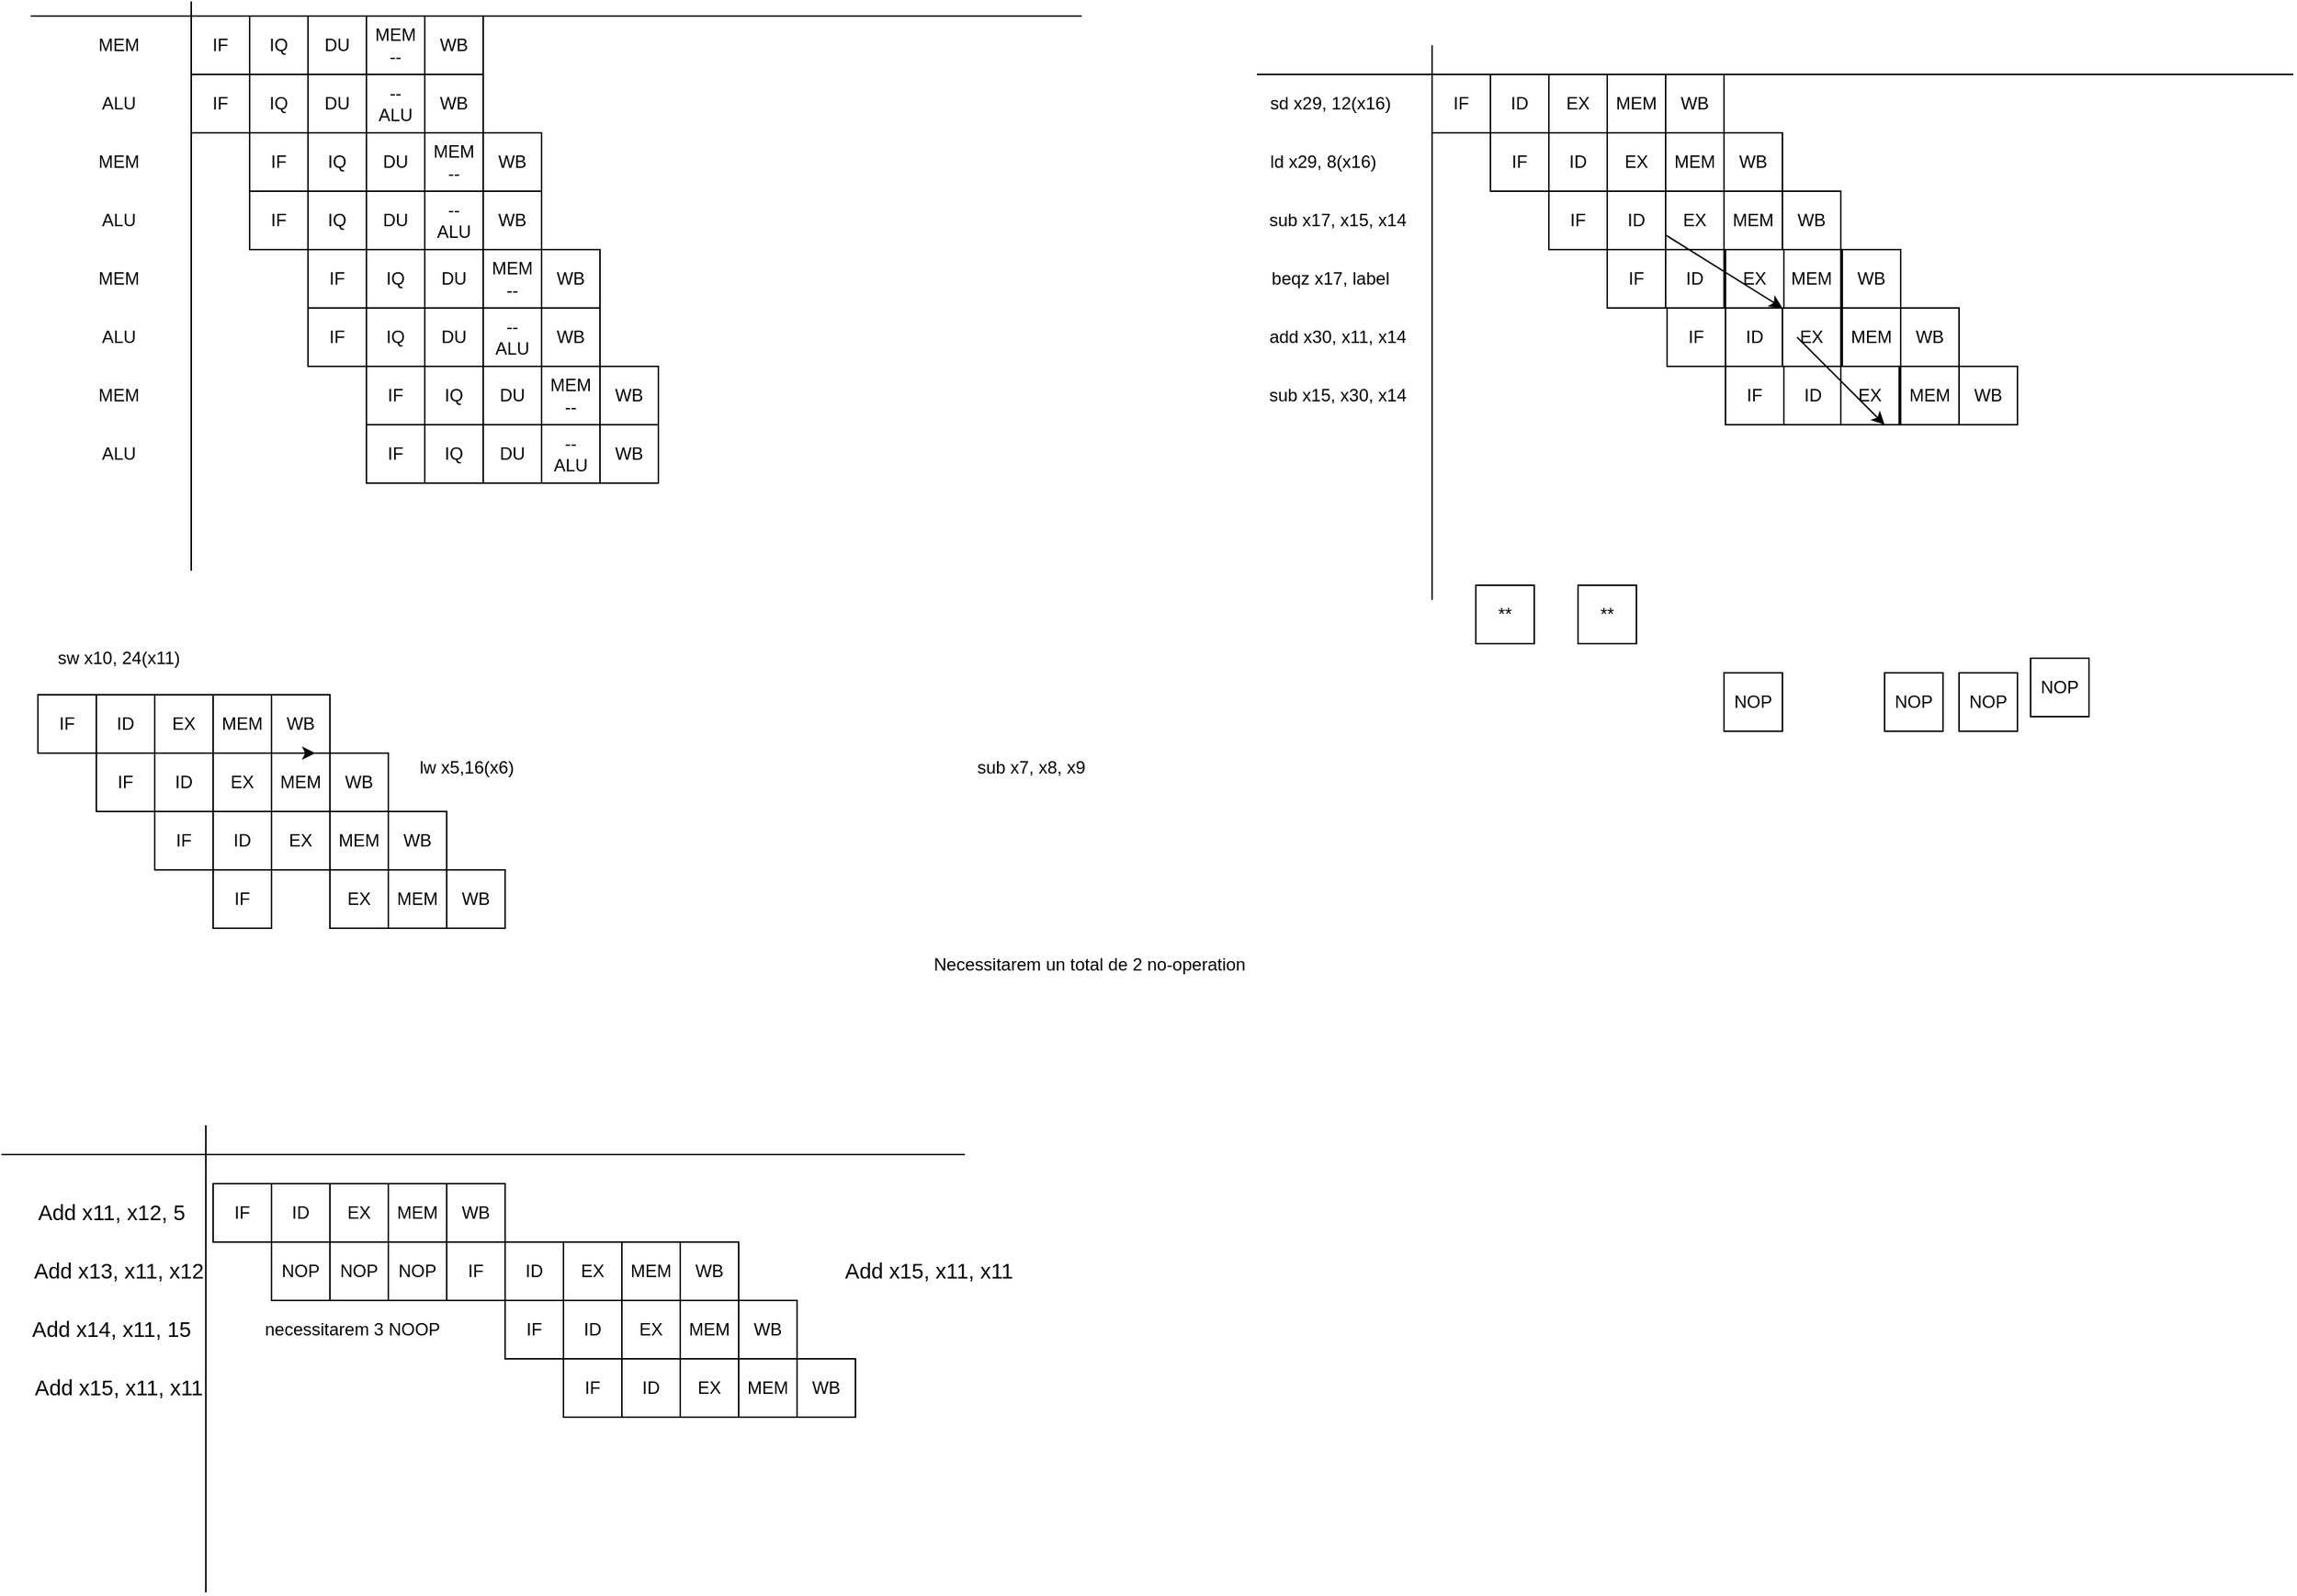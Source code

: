 <mxfile version="13.9.7" type="google"><diagram id="5L3WBymScfAvY_cFjrX3" name="Page-1"><mxGraphModel dx="1165" dy="537" grid="1" gridSize="10" guides="1" tooltips="1" connect="1" arrows="1" fold="1" page="1" pageScale="1" pageWidth="827" pageHeight="1169" math="0" shadow="0"><root><mxCell id="0"/><mxCell id="1" parent="0"/><mxCell id="QyxEplbUeg0RJo3wpiCX-1" value="MEM" style="text;html=1;align=center;verticalAlign=middle;resizable=0;points=[];autosize=1;" vertex="1" parent="1"><mxGeometry x="80" y="50" width="40" height="20" as="geometry"/></mxCell><mxCell id="QyxEplbUeg0RJo3wpiCX-2" value="lw&amp;nbsp;x5,16(x6)&amp;nbsp;" style="text;html=1;align=center;verticalAlign=middle;resizable=0;points=[];autosize=1;" vertex="1" parent="1"><mxGeometry x="300" y="545" width="80" height="20" as="geometry"/></mxCell><mxCell id="QyxEplbUeg0RJo3wpiCX-3" value="sub&amp;nbsp;x7, x8, x9" style="text;html=1;align=center;verticalAlign=middle;resizable=0;points=[];autosize=1;" vertex="1" parent="1"><mxGeometry x="680" y="545" width="90" height="20" as="geometry"/></mxCell><mxCell id="QyxEplbUeg0RJo3wpiCX-4" value="" style="endArrow=none;html=1;" edge="1" parent="1"><mxGeometry width="50" height="50" relative="1" as="geometry"><mxPoint x="40" y="40" as="sourcePoint"/><mxPoint x="760" y="40" as="targetPoint"/></mxGeometry></mxCell><mxCell id="QyxEplbUeg0RJo3wpiCX-5" value="sw&amp;nbsp;x10, 24(x11)" style="text;html=1;align=center;verticalAlign=middle;resizable=0;points=[];autosize=1;" vertex="1" parent="1"><mxGeometry x="50" y="470" width="100" height="20" as="geometry"/></mxCell><mxCell id="QyxEplbUeg0RJo3wpiCX-6" value="" style="endArrow=none;html=1;" edge="1" parent="1"><mxGeometry width="50" height="50" relative="1" as="geometry"><mxPoint x="150" y="420" as="sourcePoint"/><mxPoint x="150" y="30" as="targetPoint"/></mxGeometry></mxCell><mxCell id="QyxEplbUeg0RJo3wpiCX-7" value="IF" style="whiteSpace=wrap;html=1;" vertex="1" parent="1"><mxGeometry x="150" y="40" width="40" height="40" as="geometry"/></mxCell><mxCell id="QyxEplbUeg0RJo3wpiCX-8" value="IQ" style="whiteSpace=wrap;html=1;" vertex="1" parent="1"><mxGeometry x="190" y="40" width="40" height="40" as="geometry"/></mxCell><mxCell id="QyxEplbUeg0RJo3wpiCX-11" value="DU" style="whiteSpace=wrap;html=1;" vertex="1" parent="1"><mxGeometry x="230" y="40" width="40" height="40" as="geometry"/></mxCell><mxCell id="QyxEplbUeg0RJo3wpiCX-12" value="MEM&lt;br&gt;--" style="whiteSpace=wrap;html=1;" vertex="1" parent="1"><mxGeometry x="270" y="40" width="40" height="40" as="geometry"/></mxCell><mxCell id="QyxEplbUeg0RJo3wpiCX-13" value="WB" style="whiteSpace=wrap;html=1;" vertex="1" parent="1"><mxGeometry x="310" y="40" width="40" height="40" as="geometry"/></mxCell><mxCell id="QyxEplbUeg0RJo3wpiCX-14" value="IF" style="whiteSpace=wrap;html=1;" vertex="1" parent="1"><mxGeometry x="150" y="80" width="40" height="40" as="geometry"/></mxCell><mxCell id="QyxEplbUeg0RJo3wpiCX-15" value="NOP" style="whiteSpace=wrap;html=1;" vertex="1" parent="1"><mxGeometry x="205" y="880" width="40" height="40" as="geometry"/></mxCell><mxCell id="QyxEplbUeg0RJo3wpiCX-17" value="IQ" style="whiteSpace=wrap;html=1;" vertex="1" parent="1"><mxGeometry x="190" y="80" width="40" height="40" as="geometry"/></mxCell><mxCell id="QyxEplbUeg0RJo3wpiCX-18" value="NOP" style="whiteSpace=wrap;html=1;" vertex="1" parent="1"><mxGeometry x="245" y="880" width="40" height="40" as="geometry"/></mxCell><mxCell id="QyxEplbUeg0RJo3wpiCX-19" value="--&lt;br&gt;ALU" style="whiteSpace=wrap;html=1;" vertex="1" parent="1"><mxGeometry x="270" y="80" width="40" height="40" as="geometry"/></mxCell><mxCell id="QyxEplbUeg0RJo3wpiCX-32" value="Necessitarem un total de 2 no-operation" style="text;html=1;align=center;verticalAlign=middle;resizable=0;points=[];autosize=1;" vertex="1" parent="1"><mxGeometry x="650" y="680" width="230" height="20" as="geometry"/></mxCell><mxCell id="QyxEplbUeg0RJo3wpiCX-35" value="DU" style="whiteSpace=wrap;html=1;" vertex="1" parent="1"><mxGeometry x="230" y="80" width="40" height="40" as="geometry"/></mxCell><mxCell id="QyxEplbUeg0RJo3wpiCX-66" value="IF" style="whiteSpace=wrap;html=1;" vertex="1" parent="1"><mxGeometry x="45" y="505" width="40" height="40" as="geometry"/></mxCell><mxCell id="QyxEplbUeg0RJo3wpiCX-67" value="ID" style="whiteSpace=wrap;html=1;" vertex="1" parent="1"><mxGeometry x="85" y="505" width="40" height="40" as="geometry"/></mxCell><mxCell id="QyxEplbUeg0RJo3wpiCX-68" value="MEM" style="whiteSpace=wrap;html=1;" vertex="1" parent="1"><mxGeometry x="165" y="505" width="40" height="40" as="geometry"/></mxCell><mxCell id="QyxEplbUeg0RJo3wpiCX-69" value="WB" style="whiteSpace=wrap;html=1;" vertex="1" parent="1"><mxGeometry x="205" y="505" width="40" height="40" as="geometry"/></mxCell><mxCell id="QyxEplbUeg0RJo3wpiCX-70" value="EX" style="whiteSpace=wrap;html=1;" vertex="1" parent="1"><mxGeometry x="125" y="505" width="40" height="40" as="geometry"/></mxCell><mxCell id="QyxEplbUeg0RJo3wpiCX-71" value="IF" style="whiteSpace=wrap;html=1;" vertex="1" parent="1"><mxGeometry x="85" y="545" width="40" height="40" as="geometry"/></mxCell><mxCell id="QyxEplbUeg0RJo3wpiCX-72" value="ID" style="whiteSpace=wrap;html=1;" vertex="1" parent="1"><mxGeometry x="125" y="545" width="40" height="40" as="geometry"/></mxCell><mxCell id="QyxEplbUeg0RJo3wpiCX-73" value="MEM" style="whiteSpace=wrap;html=1;" vertex="1" parent="1"><mxGeometry x="205" y="545" width="40" height="40" as="geometry"/></mxCell><mxCell id="QyxEplbUeg0RJo3wpiCX-74" value="WB" style="whiteSpace=wrap;html=1;" vertex="1" parent="1"><mxGeometry x="245" y="545" width="40" height="40" as="geometry"/></mxCell><mxCell id="QyxEplbUeg0RJo3wpiCX-75" value="EX" style="whiteSpace=wrap;html=1;" vertex="1" parent="1"><mxGeometry x="165" y="545" width="40" height="40" as="geometry"/></mxCell><mxCell id="QyxEplbUeg0RJo3wpiCX-76" value="IF" style="whiteSpace=wrap;html=1;" vertex="1" parent="1"><mxGeometry x="125" y="585" width="40" height="40" as="geometry"/></mxCell><mxCell id="QyxEplbUeg0RJo3wpiCX-77" value="ID" style="whiteSpace=wrap;html=1;" vertex="1" parent="1"><mxGeometry x="165" y="585" width="40" height="40" as="geometry"/></mxCell><mxCell id="QyxEplbUeg0RJo3wpiCX-78" value="MEM" style="whiteSpace=wrap;html=1;" vertex="1" parent="1"><mxGeometry x="245" y="585" width="40" height="40" as="geometry"/></mxCell><mxCell id="QyxEplbUeg0RJo3wpiCX-79" value="WB" style="whiteSpace=wrap;html=1;" vertex="1" parent="1"><mxGeometry x="285" y="585" width="40" height="40" as="geometry"/></mxCell><mxCell id="QyxEplbUeg0RJo3wpiCX-80" value="EX" style="whiteSpace=wrap;html=1;" vertex="1" parent="1"><mxGeometry x="205" y="585" width="40" height="40" as="geometry"/></mxCell><mxCell id="QyxEplbUeg0RJo3wpiCX-81" value="IF" style="whiteSpace=wrap;html=1;" vertex="1" parent="1"><mxGeometry x="165" y="625" width="40" height="40" as="geometry"/></mxCell><mxCell id="QyxEplbUeg0RJo3wpiCX-82" value="MEM" style="whiteSpace=wrap;html=1;" vertex="1" parent="1"><mxGeometry x="285" y="625" width="40" height="40" as="geometry"/></mxCell><mxCell id="QyxEplbUeg0RJo3wpiCX-83" value="WB" style="whiteSpace=wrap;html=1;" vertex="1" parent="1"><mxGeometry x="325" y="625" width="40" height="40" as="geometry"/></mxCell><mxCell id="QyxEplbUeg0RJo3wpiCX-84" value="EX" style="whiteSpace=wrap;html=1;" vertex="1" parent="1"><mxGeometry x="245" y="625" width="40" height="40" as="geometry"/></mxCell><mxCell id="QyxEplbUeg0RJo3wpiCX-85" style="edgeStyle=orthogonalEdgeStyle;rounded=0;orthogonalLoop=1;jettySize=auto;html=1;exitX=0.5;exitY=1;exitDx=0;exitDy=0;entryX=0.75;entryY=1;entryDx=0;entryDy=0;" edge="1" parent="1" source="QyxEplbUeg0RJo3wpiCX-69" target="QyxEplbUeg0RJo3wpiCX-69"><mxGeometry relative="1" as="geometry"/></mxCell><mxCell id="QyxEplbUeg0RJo3wpiCX-86" value="IF" style="whiteSpace=wrap;html=1;" vertex="1" parent="1"><mxGeometry x="190" y="120" width="40" height="40" as="geometry"/></mxCell><mxCell id="QyxEplbUeg0RJo3wpiCX-87" value="IQ" style="whiteSpace=wrap;html=1;" vertex="1" parent="1"><mxGeometry x="230" y="120" width="40" height="40" as="geometry"/></mxCell><mxCell id="QyxEplbUeg0RJo3wpiCX-88" value="DU" style="whiteSpace=wrap;html=1;" vertex="1" parent="1"><mxGeometry x="270" y="120" width="40" height="40" as="geometry"/></mxCell><mxCell id="QyxEplbUeg0RJo3wpiCX-91" value="IF" style="whiteSpace=wrap;html=1;" vertex="1" parent="1"><mxGeometry x="190" y="160" width="40" height="40" as="geometry"/></mxCell><mxCell id="QyxEplbUeg0RJo3wpiCX-92" value="IQ" style="whiteSpace=wrap;html=1;" vertex="1" parent="1"><mxGeometry x="230" y="160" width="40" height="40" as="geometry"/></mxCell><mxCell id="QyxEplbUeg0RJo3wpiCX-93" value="DU" style="whiteSpace=wrap;html=1;" vertex="1" parent="1"><mxGeometry x="270" y="160" width="40" height="40" as="geometry"/></mxCell><mxCell id="QyxEplbUeg0RJo3wpiCX-96" value="MEM" style="text;html=1;align=center;verticalAlign=middle;resizable=0;points=[];autosize=1;" vertex="1" parent="1"><mxGeometry x="80" y="210" width="40" height="20" as="geometry"/></mxCell><mxCell id="QyxEplbUeg0RJo3wpiCX-97" value="MEM" style="text;html=1;align=center;verticalAlign=middle;resizable=0;points=[];autosize=1;" vertex="1" parent="1"><mxGeometry x="80" y="290" width="40" height="20" as="geometry"/></mxCell><mxCell id="QyxEplbUeg0RJo3wpiCX-98" value="MEM" style="text;html=1;align=center;verticalAlign=middle;resizable=0;points=[];autosize=1;" vertex="1" parent="1"><mxGeometry x="80" y="130" width="40" height="20" as="geometry"/></mxCell><mxCell id="QyxEplbUeg0RJo3wpiCX-99" value="ALU" style="text;html=1;align=center;verticalAlign=middle;resizable=0;points=[];autosize=1;" vertex="1" parent="1"><mxGeometry x="80" y="90" width="40" height="20" as="geometry"/></mxCell><mxCell id="QyxEplbUeg0RJo3wpiCX-100" value="ALU" style="text;html=1;align=center;verticalAlign=middle;resizable=0;points=[];autosize=1;" vertex="1" parent="1"><mxGeometry x="80" y="330" width="40" height="20" as="geometry"/></mxCell><mxCell id="QyxEplbUeg0RJo3wpiCX-101" value="ALU" style="text;html=1;align=center;verticalAlign=middle;resizable=0;points=[];autosize=1;" vertex="1" parent="1"><mxGeometry x="80" y="250" width="40" height="20" as="geometry"/></mxCell><mxCell id="QyxEplbUeg0RJo3wpiCX-102" value="ALU" style="text;html=1;align=center;verticalAlign=middle;resizable=0;points=[];autosize=1;" vertex="1" parent="1"><mxGeometry x="80" y="170" width="40" height="20" as="geometry"/></mxCell><mxCell id="QyxEplbUeg0RJo3wpiCX-103" value="WB" style="whiteSpace=wrap;html=1;" vertex="1" parent="1"><mxGeometry x="310" y="80" width="40" height="40" as="geometry"/></mxCell><mxCell id="QyxEplbUeg0RJo3wpiCX-104" value="WB" style="whiteSpace=wrap;html=1;" vertex="1" parent="1"><mxGeometry x="350" y="120" width="40" height="40" as="geometry"/></mxCell><mxCell id="QyxEplbUeg0RJo3wpiCX-106" value="WB" style="whiteSpace=wrap;html=1;" vertex="1" parent="1"><mxGeometry x="350" y="160" width="40" height="40" as="geometry"/></mxCell><mxCell id="QyxEplbUeg0RJo3wpiCX-107" value="IF" style="whiteSpace=wrap;html=1;" vertex="1" parent="1"><mxGeometry x="230" y="200" width="40" height="40" as="geometry"/></mxCell><mxCell id="QyxEplbUeg0RJo3wpiCX-108" value="IF" style="whiteSpace=wrap;html=1;" vertex="1" parent="1"><mxGeometry x="230" y="240" width="40" height="40" as="geometry"/></mxCell><mxCell id="QyxEplbUeg0RJo3wpiCX-110" value="IQ" style="whiteSpace=wrap;html=1;" vertex="1" parent="1"><mxGeometry x="270" y="200" width="40" height="40" as="geometry"/></mxCell><mxCell id="QyxEplbUeg0RJo3wpiCX-111" value="IQ" style="whiteSpace=wrap;html=1;" vertex="1" parent="1"><mxGeometry x="270" y="240" width="40" height="40" as="geometry"/></mxCell><mxCell id="QyxEplbUeg0RJo3wpiCX-122" value="IF" style="whiteSpace=wrap;html=1;" vertex="1" parent="1"><mxGeometry x="270" y="280" width="40" height="40" as="geometry"/></mxCell><mxCell id="QyxEplbUeg0RJo3wpiCX-123" value="IF" style="whiteSpace=wrap;html=1;" vertex="1" parent="1"><mxGeometry x="270" y="320" width="40" height="40" as="geometry"/></mxCell><mxCell id="QyxEplbUeg0RJo3wpiCX-124" value="IQ" style="whiteSpace=wrap;html=1;" vertex="1" parent="1"><mxGeometry x="310" y="280" width="40" height="40" as="geometry"/></mxCell><mxCell id="QyxEplbUeg0RJo3wpiCX-125" value="IQ" style="whiteSpace=wrap;html=1;" vertex="1" parent="1"><mxGeometry x="310" y="320" width="40" height="40" as="geometry"/></mxCell><mxCell id="QyxEplbUeg0RJo3wpiCX-138" value="MEM&lt;br&gt;--" style="whiteSpace=wrap;html=1;" vertex="1" parent="1"><mxGeometry x="310" y="120" width="40" height="40" as="geometry"/></mxCell><mxCell id="QyxEplbUeg0RJo3wpiCX-139" value="--&lt;br&gt;ALU" style="whiteSpace=wrap;html=1;" vertex="1" parent="1"><mxGeometry x="310" y="160" width="40" height="40" as="geometry"/></mxCell><mxCell id="QyxEplbUeg0RJo3wpiCX-141" value="DU" style="whiteSpace=wrap;html=1;" vertex="1" parent="1"><mxGeometry x="310" y="200" width="40" height="40" as="geometry"/></mxCell><mxCell id="QyxEplbUeg0RJo3wpiCX-142" value="DU" style="whiteSpace=wrap;html=1;" vertex="1" parent="1"><mxGeometry x="310" y="240" width="40" height="40" as="geometry"/></mxCell><mxCell id="QyxEplbUeg0RJo3wpiCX-143" value="WB" style="whiteSpace=wrap;html=1;" vertex="1" parent="1"><mxGeometry x="390" y="200" width="40" height="40" as="geometry"/></mxCell><mxCell id="QyxEplbUeg0RJo3wpiCX-144" value="WB" style="whiteSpace=wrap;html=1;" vertex="1" parent="1"><mxGeometry x="390" y="240" width="40" height="40" as="geometry"/></mxCell><mxCell id="QyxEplbUeg0RJo3wpiCX-145" value="MEM&lt;br&gt;--" style="whiteSpace=wrap;html=1;" vertex="1" parent="1"><mxGeometry x="350" y="200" width="40" height="40" as="geometry"/></mxCell><mxCell id="QyxEplbUeg0RJo3wpiCX-146" value="--&lt;br&gt;ALU" style="whiteSpace=wrap;html=1;" vertex="1" parent="1"><mxGeometry x="350" y="240" width="40" height="40" as="geometry"/></mxCell><mxCell id="QyxEplbUeg0RJo3wpiCX-147" value="DU" style="whiteSpace=wrap;html=1;" vertex="1" parent="1"><mxGeometry x="350" y="280" width="40" height="40" as="geometry"/></mxCell><mxCell id="QyxEplbUeg0RJo3wpiCX-148" value="DU" style="whiteSpace=wrap;html=1;" vertex="1" parent="1"><mxGeometry x="350" y="320" width="40" height="40" as="geometry"/></mxCell><mxCell id="QyxEplbUeg0RJo3wpiCX-149" value="WB" style="whiteSpace=wrap;html=1;" vertex="1" parent="1"><mxGeometry x="430" y="280" width="40" height="40" as="geometry"/></mxCell><mxCell id="QyxEplbUeg0RJo3wpiCX-150" value="WB" style="whiteSpace=wrap;html=1;" vertex="1" parent="1"><mxGeometry x="430" y="320" width="40" height="40" as="geometry"/></mxCell><mxCell id="QyxEplbUeg0RJo3wpiCX-151" value="MEM&lt;br&gt;--" style="whiteSpace=wrap;html=1;" vertex="1" parent="1"><mxGeometry x="390" y="280" width="40" height="40" as="geometry"/></mxCell><mxCell id="QyxEplbUeg0RJo3wpiCX-152" value="--&lt;br&gt;ALU" style="whiteSpace=wrap;html=1;" vertex="1" parent="1"><mxGeometry x="390" y="320" width="40" height="40" as="geometry"/></mxCell><mxCell id="QyxEplbUeg0RJo3wpiCX-153" value="&lt;span id=&quot;docs-internal-guid-482afd27-7fff-d1a3-a358-082ce24b2b00&quot;&gt;&lt;p dir=&quot;ltr&quot; style=&quot;line-height: 1.38 ; text-align: justify ; margin-top: 0pt ; margin-bottom: 0pt&quot;&gt;&lt;br&gt;&lt;/p&gt;&lt;/span&gt;" style="text;html=1;align=center;verticalAlign=middle;resizable=0;points=[];autosize=1;" vertex="1" parent="1"><mxGeometry x="200" y="790" width="20" height="20" as="geometry"/></mxCell><mxCell id="QyxEplbUeg0RJo3wpiCX-155" value="&lt;span id=&quot;docs-internal-guid-482afd27-7fff-d1a3-a358-082ce24b2b00&quot;&gt;&lt;p dir=&quot;ltr&quot; style=&quot;line-height: 1.38 ; text-align: justify ; margin-top: 0pt ; margin-bottom: 0pt&quot;&gt;&lt;br&gt;&lt;/p&gt;&lt;/span&gt;" style="text;html=1;align=center;verticalAlign=middle;resizable=0;points=[];autosize=1;" vertex="1" parent="1"><mxGeometry x="170" y="840" width="20" height="20" as="geometry"/></mxCell><mxCell id="QyxEplbUeg0RJo3wpiCX-156" value="" style="endArrow=none;html=1;" edge="1" parent="1"><mxGeometry width="50" height="50" relative="1" as="geometry"><mxPoint x="160" y="1120" as="sourcePoint"/><mxPoint x="160" y="800" as="targetPoint"/></mxGeometry></mxCell><mxCell id="QyxEplbUeg0RJo3wpiCX-157" value="" style="endArrow=none;html=1;" edge="1" parent="1"><mxGeometry width="50" height="50" relative="1" as="geometry"><mxPoint x="20" y="820" as="sourcePoint"/><mxPoint x="680" y="820" as="targetPoint"/></mxGeometry></mxCell><mxCell id="QyxEplbUeg0RJo3wpiCX-158" value="&lt;span id=&quot;docs-internal-guid-d95ba7d9-7fff-56d9-ccde-eeff9e7b9179&quot;&gt;&lt;span style=&quot;font-size: 11pt ; font-family: &amp;#34;arial&amp;#34; ; background-color: transparent ; vertical-align: baseline&quot;&gt;Add x11, x12, 5&lt;/span&gt;&lt;/span&gt;" style="text;html=1;align=center;verticalAlign=middle;resizable=0;points=[];autosize=1;" vertex="1" parent="1"><mxGeometry x="35" y="850" width="120" height="20" as="geometry"/></mxCell><mxCell id="QyxEplbUeg0RJo3wpiCX-159" value="&lt;span id=&quot;docs-internal-guid-8d54e87b-7fff-af58-7c5c-25fa1e7660c2&quot;&gt;&lt;span style=&quot;font-size: 11pt ; font-family: &amp;#34;arial&amp;#34; ; background-color: transparent ; vertical-align: baseline&quot;&gt;Add x13, x11, x12&lt;/span&gt;&lt;/span&gt;" style="text;html=1;align=center;verticalAlign=middle;resizable=0;points=[];autosize=1;" vertex="1" parent="1"><mxGeometry x="35" y="890" width="130" height="20" as="geometry"/></mxCell><mxCell id="QyxEplbUeg0RJo3wpiCX-160" value="&lt;span id=&quot;docs-internal-guid-6aa823cf-7fff-a918-b16a-6257859a47fb&quot;&gt;&lt;span style=&quot;font-size: 11pt ; font-family: &amp;#34;arial&amp;#34; ; background-color: transparent ; vertical-align: baseline&quot;&gt;Add x14, x11, 15 &lt;/span&gt;&lt;/span&gt;" style="text;html=1;align=center;verticalAlign=middle;resizable=0;points=[];autosize=1;" vertex="1" parent="1"><mxGeometry x="35" y="930" width="120" height="20" as="geometry"/></mxCell><mxCell id="QyxEplbUeg0RJo3wpiCX-161" value="&lt;span id=&quot;docs-internal-guid-0a12ade9-7fff-e6e8-f1e3-778a63b57152&quot;&gt;&lt;span style=&quot;font-size: 11pt ; font-family: &amp;#34;arial&amp;#34; ; background-color: transparent ; vertical-align: baseline&quot;&gt;Add x15, x11, x11&lt;/span&gt;&lt;/span&gt;" style="text;html=1;align=center;verticalAlign=middle;resizable=0;points=[];autosize=1;" vertex="1" parent="1"><mxGeometry x="35" y="970" width="130" height="20" as="geometry"/></mxCell><mxCell id="QyxEplbUeg0RJo3wpiCX-162" value="IF" style="whiteSpace=wrap;html=1;" vertex="1" parent="1"><mxGeometry x="165" y="840" width="40" height="40" as="geometry"/></mxCell><mxCell id="QyxEplbUeg0RJo3wpiCX-163" value="ID" style="whiteSpace=wrap;html=1;" vertex="1" parent="1"><mxGeometry x="205" y="840" width="40" height="40" as="geometry"/></mxCell><mxCell id="QyxEplbUeg0RJo3wpiCX-164" value="MEM" style="whiteSpace=wrap;html=1;" vertex="1" parent="1"><mxGeometry x="285" y="840" width="40" height="40" as="geometry"/></mxCell><mxCell id="QyxEplbUeg0RJo3wpiCX-165" value="WB" style="whiteSpace=wrap;html=1;" vertex="1" parent="1"><mxGeometry x="325" y="840" width="40" height="40" as="geometry"/></mxCell><mxCell id="QyxEplbUeg0RJo3wpiCX-166" value="EX" style="whiteSpace=wrap;html=1;" vertex="1" parent="1"><mxGeometry x="245" y="840" width="40" height="40" as="geometry"/></mxCell><mxCell id="QyxEplbUeg0RJo3wpiCX-167" value="&lt;span id=&quot;docs-internal-guid-0a12ade9-7fff-e6e8-f1e3-778a63b57152&quot;&gt;&lt;span style=&quot;font-size: 11pt ; font-family: &amp;#34;arial&amp;#34; ; background-color: transparent ; vertical-align: baseline&quot;&gt;Add x15, x11, x11&lt;/span&gt;&lt;/span&gt;" style="text;html=1;align=center;verticalAlign=middle;resizable=0;points=[];autosize=1;" vertex="1" parent="1"><mxGeometry x="590" y="890" width="130" height="20" as="geometry"/></mxCell><mxCell id="QyxEplbUeg0RJo3wpiCX-168" value="IF" style="whiteSpace=wrap;html=1;" vertex="1" parent="1"><mxGeometry x="325" y="880" width="40" height="40" as="geometry"/></mxCell><mxCell id="QyxEplbUeg0RJo3wpiCX-169" value="ID" style="whiteSpace=wrap;html=1;" vertex="1" parent="1"><mxGeometry x="365" y="880" width="40" height="40" as="geometry"/></mxCell><mxCell id="QyxEplbUeg0RJo3wpiCX-170" value="MEM" style="whiteSpace=wrap;html=1;" vertex="1" parent="1"><mxGeometry x="445" y="880" width="40" height="40" as="geometry"/></mxCell><mxCell id="QyxEplbUeg0RJo3wpiCX-171" value="WB" style="whiteSpace=wrap;html=1;" vertex="1" parent="1"><mxGeometry x="485" y="880" width="40" height="40" as="geometry"/></mxCell><mxCell id="QyxEplbUeg0RJo3wpiCX-172" value="EX" style="whiteSpace=wrap;html=1;" vertex="1" parent="1"><mxGeometry x="405" y="880" width="40" height="40" as="geometry"/></mxCell><mxCell id="QyxEplbUeg0RJo3wpiCX-175" value="NOP" style="whiteSpace=wrap;html=1;" vertex="1" parent="1"><mxGeometry x="285" y="880" width="40" height="40" as="geometry"/></mxCell><mxCell id="QyxEplbUeg0RJo3wpiCX-176" value="IF" style="whiteSpace=wrap;html=1;" vertex="1" parent="1"><mxGeometry x="365" y="920" width="40" height="40" as="geometry"/></mxCell><mxCell id="QyxEplbUeg0RJo3wpiCX-177" value="ID" style="whiteSpace=wrap;html=1;" vertex="1" parent="1"><mxGeometry x="405" y="920" width="40" height="40" as="geometry"/></mxCell><mxCell id="QyxEplbUeg0RJo3wpiCX-178" value="MEM" style="whiteSpace=wrap;html=1;" vertex="1" parent="1"><mxGeometry x="485" y="920" width="40" height="40" as="geometry"/></mxCell><mxCell id="QyxEplbUeg0RJo3wpiCX-179" value="WB" style="whiteSpace=wrap;html=1;" vertex="1" parent="1"><mxGeometry x="525" y="920" width="40" height="40" as="geometry"/></mxCell><mxCell id="QyxEplbUeg0RJo3wpiCX-180" value="EX" style="whiteSpace=wrap;html=1;" vertex="1" parent="1"><mxGeometry x="445" y="920" width="40" height="40" as="geometry"/></mxCell><mxCell id="QyxEplbUeg0RJo3wpiCX-181" value="IF" style="whiteSpace=wrap;html=1;" vertex="1" parent="1"><mxGeometry x="405" y="960" width="40" height="40" as="geometry"/></mxCell><mxCell id="QyxEplbUeg0RJo3wpiCX-182" value="ID" style="whiteSpace=wrap;html=1;" vertex="1" parent="1"><mxGeometry x="445" y="960" width="40" height="40" as="geometry"/></mxCell><mxCell id="QyxEplbUeg0RJo3wpiCX-183" value="MEM" style="whiteSpace=wrap;html=1;" vertex="1" parent="1"><mxGeometry x="525" y="960" width="40" height="40" as="geometry"/></mxCell><mxCell id="QyxEplbUeg0RJo3wpiCX-184" value="WB" style="whiteSpace=wrap;html=1;" vertex="1" parent="1"><mxGeometry x="565" y="960" width="40" height="40" as="geometry"/></mxCell><mxCell id="QyxEplbUeg0RJo3wpiCX-185" value="EX" style="whiteSpace=wrap;html=1;" vertex="1" parent="1"><mxGeometry x="485" y="960" width="40" height="40" as="geometry"/></mxCell><mxCell id="QyxEplbUeg0RJo3wpiCX-186" value="necessitarem 3 NOOP" style="text;html=1;align=center;verticalAlign=middle;resizable=0;points=[];autosize=1;" vertex="1" parent="1"><mxGeometry x="190" y="930" width="140" height="20" as="geometry"/></mxCell><mxCell id="QyxEplbUeg0RJo3wpiCX-187" value="sd x29, 12(x16)" style="text;html=1;align=center;verticalAlign=middle;resizable=0;points=[];autosize=1;" vertex="1" parent="1"><mxGeometry x="880" y="90" width="100" height="20" as="geometry"/></mxCell><mxCell id="QyxEplbUeg0RJo3wpiCX-188" value="ld x29, 8(x16)" style="text;html=1;align=center;verticalAlign=middle;resizable=0;points=[];autosize=1;" vertex="1" parent="1"><mxGeometry x="880" y="130" width="90" height="20" as="geometry"/></mxCell><mxCell id="QyxEplbUeg0RJo3wpiCX-189" value="sub x17, x15, x14" style="text;html=1;align=center;verticalAlign=middle;resizable=0;points=[];autosize=1;" vertex="1" parent="1"><mxGeometry x="880" y="170" width="110" height="20" as="geometry"/></mxCell><mxCell id="QyxEplbUeg0RJo3wpiCX-190" value="beqz x17, label" style="text;html=1;align=center;verticalAlign=middle;resizable=0;points=[];autosize=1;" vertex="1" parent="1"><mxGeometry x="880" y="210" width="100" height="20" as="geometry"/></mxCell><mxCell id="QyxEplbUeg0RJo3wpiCX-191" value="add x30, x11, x14" style="text;html=1;align=center;verticalAlign=middle;resizable=0;points=[];autosize=1;" vertex="1" parent="1"><mxGeometry x="880" y="250" width="110" height="20" as="geometry"/></mxCell><mxCell id="QyxEplbUeg0RJo3wpiCX-192" value="sub x15, x30, x14" style="text;html=1;align=center;verticalAlign=middle;resizable=0;points=[];autosize=1;" vertex="1" parent="1"><mxGeometry x="880" y="290" width="110" height="20" as="geometry"/></mxCell><mxCell id="QyxEplbUeg0RJo3wpiCX-193" value="" style="endArrow=none;html=1;" edge="1" parent="1"><mxGeometry width="50" height="50" relative="1" as="geometry"><mxPoint x="1000" y="440" as="sourcePoint"/><mxPoint x="1000" y="60" as="targetPoint"/></mxGeometry></mxCell><mxCell id="QyxEplbUeg0RJo3wpiCX-194" value="" style="endArrow=none;html=1;" edge="1" parent="1"><mxGeometry width="50" height="50" relative="1" as="geometry"><mxPoint x="880" y="80" as="sourcePoint"/><mxPoint x="1590" y="80" as="targetPoint"/></mxGeometry></mxCell><mxCell id="QyxEplbUeg0RJo3wpiCX-195" value="IF" style="whiteSpace=wrap;html=1;" vertex="1" parent="1"><mxGeometry x="1000" y="80" width="40" height="40" as="geometry"/></mxCell><mxCell id="QyxEplbUeg0RJo3wpiCX-196" value="ID" style="whiteSpace=wrap;html=1;" vertex="1" parent="1"><mxGeometry x="1040" y="80" width="40" height="40" as="geometry"/></mxCell><mxCell id="QyxEplbUeg0RJo3wpiCX-197" value="MEM" style="whiteSpace=wrap;html=1;" vertex="1" parent="1"><mxGeometry x="1120" y="80" width="40" height="40" as="geometry"/></mxCell><mxCell id="QyxEplbUeg0RJo3wpiCX-198" value="WB" style="whiteSpace=wrap;html=1;" vertex="1" parent="1"><mxGeometry x="1160" y="80" width="40" height="40" as="geometry"/></mxCell><mxCell id="QyxEplbUeg0RJo3wpiCX-199" value="EX" style="whiteSpace=wrap;html=1;" vertex="1" parent="1"><mxGeometry x="1080" y="80" width="40" height="40" as="geometry"/></mxCell><mxCell id="QyxEplbUeg0RJo3wpiCX-200" value="IF" style="whiteSpace=wrap;html=1;" vertex="1" parent="1"><mxGeometry x="1040" y="120" width="40" height="40" as="geometry"/></mxCell><mxCell id="QyxEplbUeg0RJo3wpiCX-201" value="ID" style="whiteSpace=wrap;html=1;" vertex="1" parent="1"><mxGeometry x="1080" y="120" width="40" height="40" as="geometry"/></mxCell><mxCell id="QyxEplbUeg0RJo3wpiCX-202" value="MEM" style="whiteSpace=wrap;html=1;" vertex="1" parent="1"><mxGeometry x="1160" y="120" width="40" height="40" as="geometry"/></mxCell><mxCell id="QyxEplbUeg0RJo3wpiCX-203" value="WB" style="whiteSpace=wrap;html=1;" vertex="1" parent="1"><mxGeometry x="1200" y="120" width="40" height="40" as="geometry"/></mxCell><mxCell id="QyxEplbUeg0RJo3wpiCX-204" value="EX" style="whiteSpace=wrap;html=1;" vertex="1" parent="1"><mxGeometry x="1120" y="120" width="40" height="40" as="geometry"/></mxCell><mxCell id="QyxEplbUeg0RJo3wpiCX-205" value="IF" style="whiteSpace=wrap;html=1;" vertex="1" parent="1"><mxGeometry x="1080" y="160" width="40" height="40" as="geometry"/></mxCell><mxCell id="QyxEplbUeg0RJo3wpiCX-206" value="ID" style="whiteSpace=wrap;html=1;" vertex="1" parent="1"><mxGeometry x="1120" y="160" width="40" height="40" as="geometry"/></mxCell><mxCell id="QyxEplbUeg0RJo3wpiCX-207" value="MEM" style="whiteSpace=wrap;html=1;" vertex="1" parent="1"><mxGeometry x="1200" y="160" width="40" height="40" as="geometry"/></mxCell><mxCell id="QyxEplbUeg0RJo3wpiCX-208" value="WB" style="whiteSpace=wrap;html=1;" vertex="1" parent="1"><mxGeometry x="1240" y="160" width="40" height="40" as="geometry"/></mxCell><mxCell id="QyxEplbUeg0RJo3wpiCX-209" value="EX" style="whiteSpace=wrap;html=1;" vertex="1" parent="1"><mxGeometry x="1160" y="160" width="40" height="40" as="geometry"/></mxCell><mxCell id="QyxEplbUeg0RJo3wpiCX-210" value="**" style="whiteSpace=wrap;html=1;" vertex="1" parent="1"><mxGeometry x="1030" y="430" width="40" height="40" as="geometry"/></mxCell><mxCell id="QyxEplbUeg0RJo3wpiCX-211" value="**" style="whiteSpace=wrap;html=1;" vertex="1" parent="1"><mxGeometry x="1100" y="430" width="40" height="40" as="geometry"/></mxCell><mxCell id="QyxEplbUeg0RJo3wpiCX-212" value="NOP" style="whiteSpace=wrap;html=1;" vertex="1" parent="1"><mxGeometry x="1200" y="490" width="40" height="40" as="geometry"/></mxCell><mxCell id="QyxEplbUeg0RJo3wpiCX-213" value="IF" style="whiteSpace=wrap;html=1;" vertex="1" parent="1"><mxGeometry x="1120" y="200" width="40" height="40" as="geometry"/></mxCell><mxCell id="QyxEplbUeg0RJo3wpiCX-214" value="ID" style="whiteSpace=wrap;html=1;" vertex="1" parent="1"><mxGeometry x="1160" y="200" width="40" height="40" as="geometry"/></mxCell><mxCell id="QyxEplbUeg0RJo3wpiCX-215" value="MEM" style="whiteSpace=wrap;html=1;" vertex="1" parent="1"><mxGeometry x="1240" y="200" width="40" height="40" as="geometry"/></mxCell><mxCell id="QyxEplbUeg0RJo3wpiCX-216" value="WB" style="whiteSpace=wrap;html=1;" vertex="1" parent="1"><mxGeometry x="1281" y="200" width="40" height="40" as="geometry"/></mxCell><mxCell id="QyxEplbUeg0RJo3wpiCX-217" value="EX" style="whiteSpace=wrap;html=1;" vertex="1" parent="1"><mxGeometry x="1201" y="200" width="40" height="40" as="geometry"/></mxCell><mxCell id="QyxEplbUeg0RJo3wpiCX-221" value="WB" style="whiteSpace=wrap;html=1;" vertex="1" parent="1"><mxGeometry x="1321" y="240" width="40" height="40" as="geometry"/></mxCell><mxCell id="QyxEplbUeg0RJo3wpiCX-223" value="NOP" style="whiteSpace=wrap;html=1;" vertex="1" parent="1"><mxGeometry x="1410" y="480" width="40" height="40" as="geometry"/></mxCell><mxCell id="QyxEplbUeg0RJo3wpiCX-224" value="NOP" style="whiteSpace=wrap;html=1;" vertex="1" parent="1"><mxGeometry x="1310" y="490" width="40" height="40" as="geometry"/></mxCell><mxCell id="QyxEplbUeg0RJo3wpiCX-225" value="NOP" style="whiteSpace=wrap;html=1;" vertex="1" parent="1"><mxGeometry x="1361" y="490" width="40" height="40" as="geometry"/></mxCell><mxCell id="QyxEplbUeg0RJo3wpiCX-230" value="ID" style="whiteSpace=wrap;html=1;" vertex="1" parent="1"><mxGeometry x="1200.5" y="240" width="40" height="40" as="geometry"/></mxCell><mxCell id="QyxEplbUeg0RJo3wpiCX-231" value="IF" style="whiteSpace=wrap;html=1;" vertex="1" parent="1"><mxGeometry x="1161" y="240" width="40" height="40" as="geometry"/></mxCell><mxCell id="QyxEplbUeg0RJo3wpiCX-232" value="EX" style="whiteSpace=wrap;html=1;" vertex="1" parent="1"><mxGeometry x="1240" y="240" width="40" height="40" as="geometry"/></mxCell><mxCell id="QyxEplbUeg0RJo3wpiCX-233" value="MEM" style="whiteSpace=wrap;html=1;" vertex="1" parent="1"><mxGeometry x="1281" y="240" width="40" height="40" as="geometry"/></mxCell><mxCell id="QyxEplbUeg0RJo3wpiCX-234" value="WB" style="whiteSpace=wrap;html=1;" vertex="1" parent="1"><mxGeometry x="1361" y="280" width="40" height="40" as="geometry"/></mxCell><mxCell id="QyxEplbUeg0RJo3wpiCX-235" value="ID" style="whiteSpace=wrap;html=1;" vertex="1" parent="1"><mxGeometry x="1241" y="280" width="40" height="40" as="geometry"/></mxCell><mxCell id="QyxEplbUeg0RJo3wpiCX-236" value="IF" style="whiteSpace=wrap;html=1;" vertex="1" parent="1"><mxGeometry x="1201" y="280" width="40" height="40" as="geometry"/></mxCell><mxCell id="QyxEplbUeg0RJo3wpiCX-237" value="EX" style="whiteSpace=wrap;html=1;" vertex="1" parent="1"><mxGeometry x="1280" y="280" width="40" height="40" as="geometry"/></mxCell><mxCell id="QyxEplbUeg0RJo3wpiCX-238" value="MEM" style="whiteSpace=wrap;html=1;" vertex="1" parent="1"><mxGeometry x="1321" y="280" width="40" height="40" as="geometry"/></mxCell><mxCell id="QyxEplbUeg0RJo3wpiCX-239" value="" style="endArrow=classic;html=1;exitX=0;exitY=0.75;exitDx=0;exitDy=0;" edge="1" parent="1" source="QyxEplbUeg0RJo3wpiCX-209"><mxGeometry width="50" height="50" relative="1" as="geometry"><mxPoint x="1190" y="290" as="sourcePoint"/><mxPoint x="1240" y="240" as="targetPoint"/></mxGeometry></mxCell><mxCell id="QyxEplbUeg0RJo3wpiCX-242" value="" style="endArrow=classic;html=1;entryX=0.75;entryY=1;entryDx=0;entryDy=0;exitX=0.25;exitY=0.5;exitDx=0;exitDy=0;exitPerimeter=0;" edge="1" parent="1" source="QyxEplbUeg0RJo3wpiCX-232" target="QyxEplbUeg0RJo3wpiCX-237"><mxGeometry width="50" height="50" relative="1" as="geometry"><mxPoint x="1190" y="290" as="sourcePoint"/><mxPoint x="1240" y="240" as="targetPoint"/></mxGeometry></mxCell></root></mxGraphModel></diagram></mxfile>